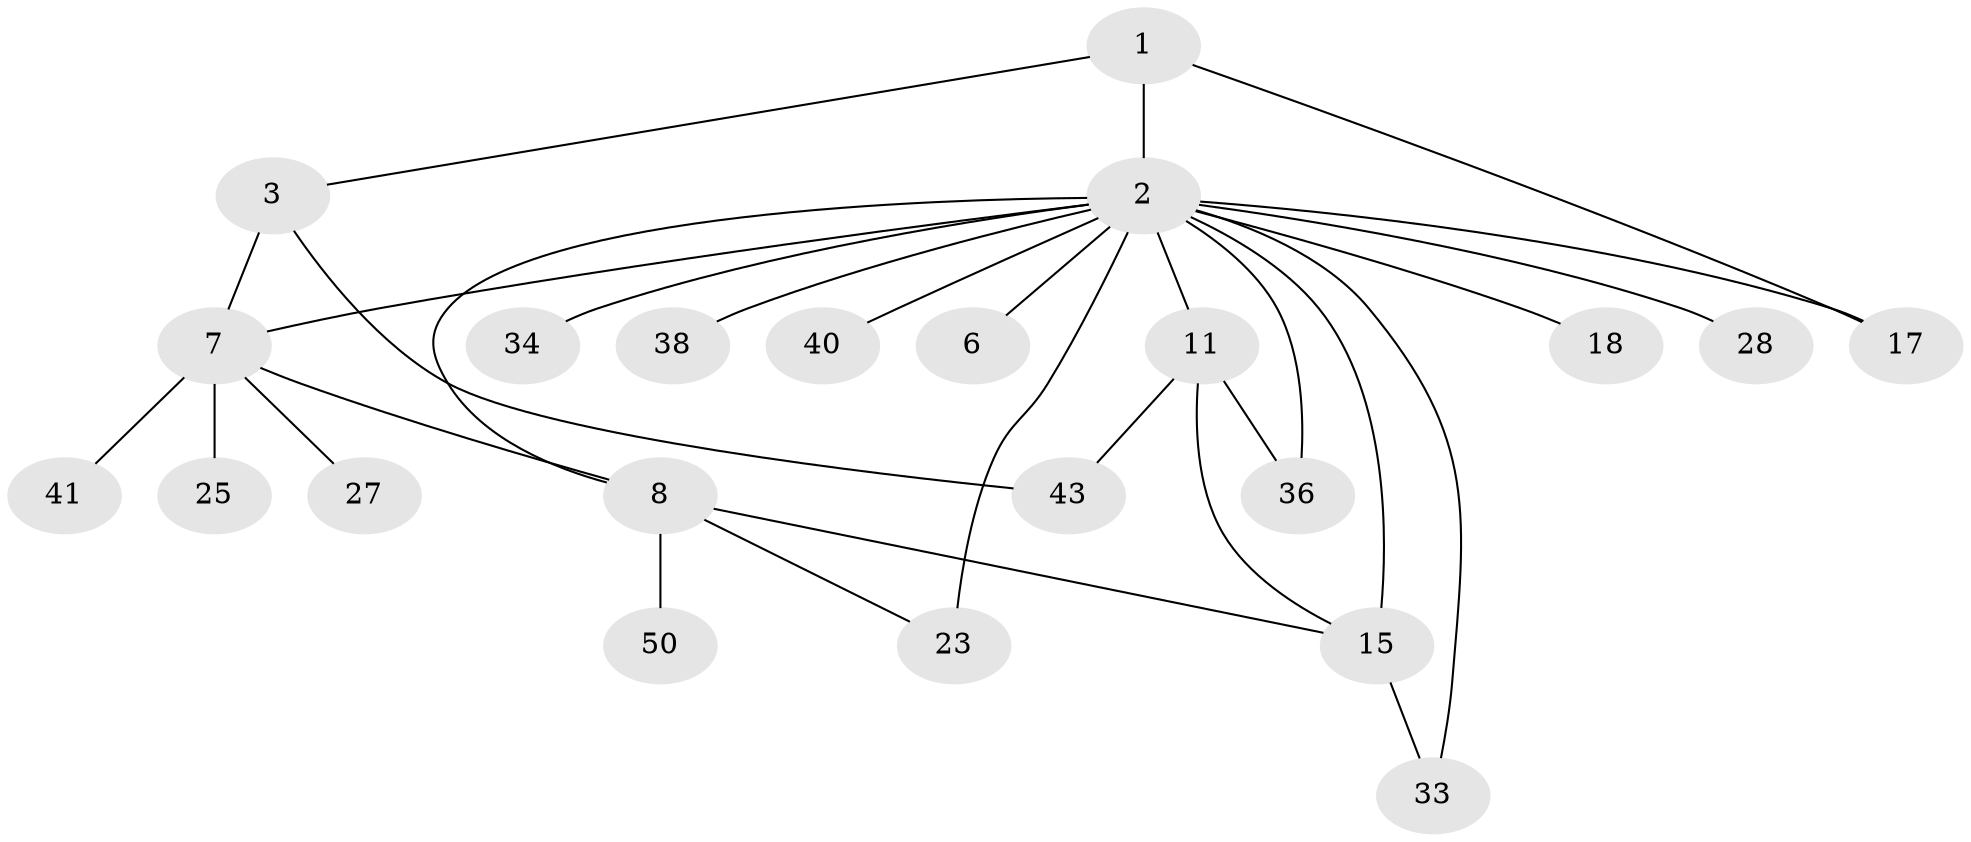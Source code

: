 // original degree distribution, {5: 0.08771929824561403, 6: 0.03508771929824561, 2: 0.38596491228070173, 7: 0.017543859649122806, 3: 0.19298245614035087, 4: 0.05263157894736842, 1: 0.22807017543859648}
// Generated by graph-tools (version 1.1) at 2025/16/03/04/25 18:16:59]
// undirected, 22 vertices, 30 edges
graph export_dot {
graph [start="1"]
  node [color=gray90,style=filled];
  1 [super="+30+47"];
  2 [super="+22+10+4+13"];
  3 [super="+24"];
  6 [super="+21"];
  7 [super="+9"];
  8 [super="+32+35+44"];
  11 [super="+48+39+12"];
  15 [super="+46+56+51"];
  17 [super="+42"];
  18 [super="+53"];
  23;
  25;
  27;
  28;
  33;
  34;
  36 [super="+57"];
  38 [super="+55"];
  40;
  41;
  43;
  50;
  1 -- 2 [weight=3];
  1 -- 3;
  1 -- 17;
  2 -- 6 [weight=2];
  2 -- 34;
  2 -- 23 [weight=2];
  2 -- 40;
  2 -- 17;
  2 -- 18;
  2 -- 11 [weight=2];
  2 -- 28;
  2 -- 36;
  2 -- 38;
  2 -- 7;
  2 -- 8;
  2 -- 15 [weight=2];
  2 -- 33;
  3 -- 43;
  3 -- 7 [weight=2];
  7 -- 8;
  7 -- 27;
  7 -- 25;
  7 -- 41;
  8 -- 50;
  8 -- 23;
  8 -- 15;
  11 -- 15;
  11 -- 43;
  11 -- 36;
  15 -- 33;
}
